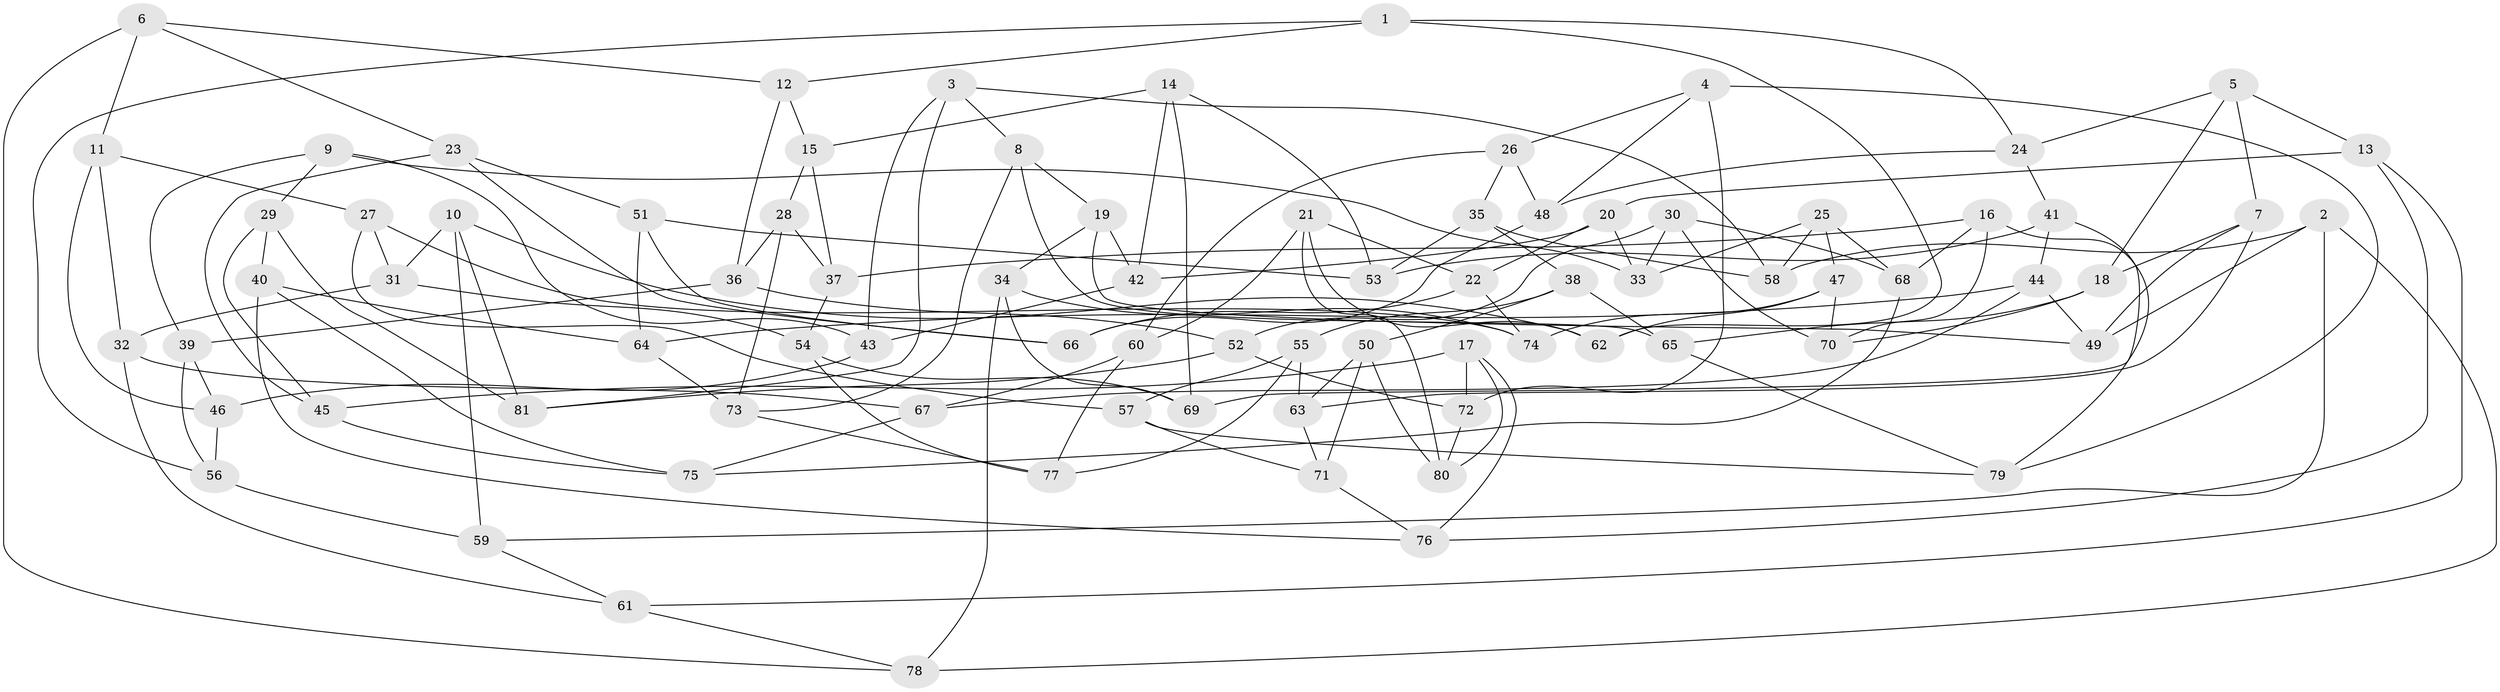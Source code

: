 // Generated by graph-tools (version 1.1) at 2025/56/03/09/25 04:56:27]
// undirected, 81 vertices, 162 edges
graph export_dot {
graph [start="1"]
  node [color=gray90,style=filled];
  1;
  2;
  3;
  4;
  5;
  6;
  7;
  8;
  9;
  10;
  11;
  12;
  13;
  14;
  15;
  16;
  17;
  18;
  19;
  20;
  21;
  22;
  23;
  24;
  25;
  26;
  27;
  28;
  29;
  30;
  31;
  32;
  33;
  34;
  35;
  36;
  37;
  38;
  39;
  40;
  41;
  42;
  43;
  44;
  45;
  46;
  47;
  48;
  49;
  50;
  51;
  52;
  53;
  54;
  55;
  56;
  57;
  58;
  59;
  60;
  61;
  62;
  63;
  64;
  65;
  66;
  67;
  68;
  69;
  70;
  71;
  72;
  73;
  74;
  75;
  76;
  77;
  78;
  79;
  80;
  81;
  1 -- 12;
  1 -- 56;
  1 -- 62;
  1 -- 24;
  2 -- 58;
  2 -- 78;
  2 -- 49;
  2 -- 59;
  3 -- 43;
  3 -- 8;
  3 -- 81;
  3 -- 58;
  4 -- 79;
  4 -- 48;
  4 -- 72;
  4 -- 26;
  5 -- 24;
  5 -- 7;
  5 -- 18;
  5 -- 13;
  6 -- 11;
  6 -- 78;
  6 -- 12;
  6 -- 23;
  7 -- 63;
  7 -- 49;
  7 -- 18;
  8 -- 73;
  8 -- 65;
  8 -- 19;
  9 -- 39;
  9 -- 43;
  9 -- 29;
  9 -- 33;
  10 -- 81;
  10 -- 31;
  10 -- 59;
  10 -- 62;
  11 -- 46;
  11 -- 27;
  11 -- 32;
  12 -- 15;
  12 -- 36;
  13 -- 20;
  13 -- 61;
  13 -- 76;
  14 -- 15;
  14 -- 42;
  14 -- 53;
  14 -- 69;
  15 -- 37;
  15 -- 28;
  16 -- 37;
  16 -- 79;
  16 -- 70;
  16 -- 68;
  17 -- 76;
  17 -- 80;
  17 -- 45;
  17 -- 72;
  18 -- 65;
  18 -- 70;
  19 -- 34;
  19 -- 42;
  19 -- 49;
  20 -- 42;
  20 -- 33;
  20 -- 22;
  21 -- 80;
  21 -- 62;
  21 -- 60;
  21 -- 22;
  22 -- 66;
  22 -- 74;
  23 -- 45;
  23 -- 66;
  23 -- 51;
  24 -- 41;
  24 -- 48;
  25 -- 47;
  25 -- 58;
  25 -- 33;
  25 -- 68;
  26 -- 48;
  26 -- 35;
  26 -- 60;
  27 -- 57;
  27 -- 31;
  27 -- 74;
  28 -- 37;
  28 -- 73;
  28 -- 36;
  29 -- 40;
  29 -- 81;
  29 -- 45;
  30 -- 68;
  30 -- 33;
  30 -- 52;
  30 -- 70;
  31 -- 54;
  31 -- 32;
  32 -- 67;
  32 -- 61;
  34 -- 69;
  34 -- 78;
  34 -- 74;
  35 -- 58;
  35 -- 53;
  35 -- 38;
  36 -- 39;
  36 -- 52;
  37 -- 54;
  38 -- 55;
  38 -- 50;
  38 -- 65;
  39 -- 56;
  39 -- 46;
  40 -- 75;
  40 -- 64;
  40 -- 76;
  41 -- 69;
  41 -- 53;
  41 -- 44;
  42 -- 43;
  43 -- 46;
  44 -- 64;
  44 -- 49;
  44 -- 67;
  45 -- 75;
  46 -- 56;
  47 -- 74;
  47 -- 62;
  47 -- 70;
  48 -- 66;
  50 -- 71;
  50 -- 63;
  50 -- 80;
  51 -- 53;
  51 -- 66;
  51 -- 64;
  52 -- 72;
  52 -- 81;
  54 -- 69;
  54 -- 77;
  55 -- 57;
  55 -- 63;
  55 -- 77;
  56 -- 59;
  57 -- 71;
  57 -- 79;
  59 -- 61;
  60 -- 67;
  60 -- 77;
  61 -- 78;
  63 -- 71;
  64 -- 73;
  65 -- 79;
  67 -- 75;
  68 -- 75;
  71 -- 76;
  72 -- 80;
  73 -- 77;
}
